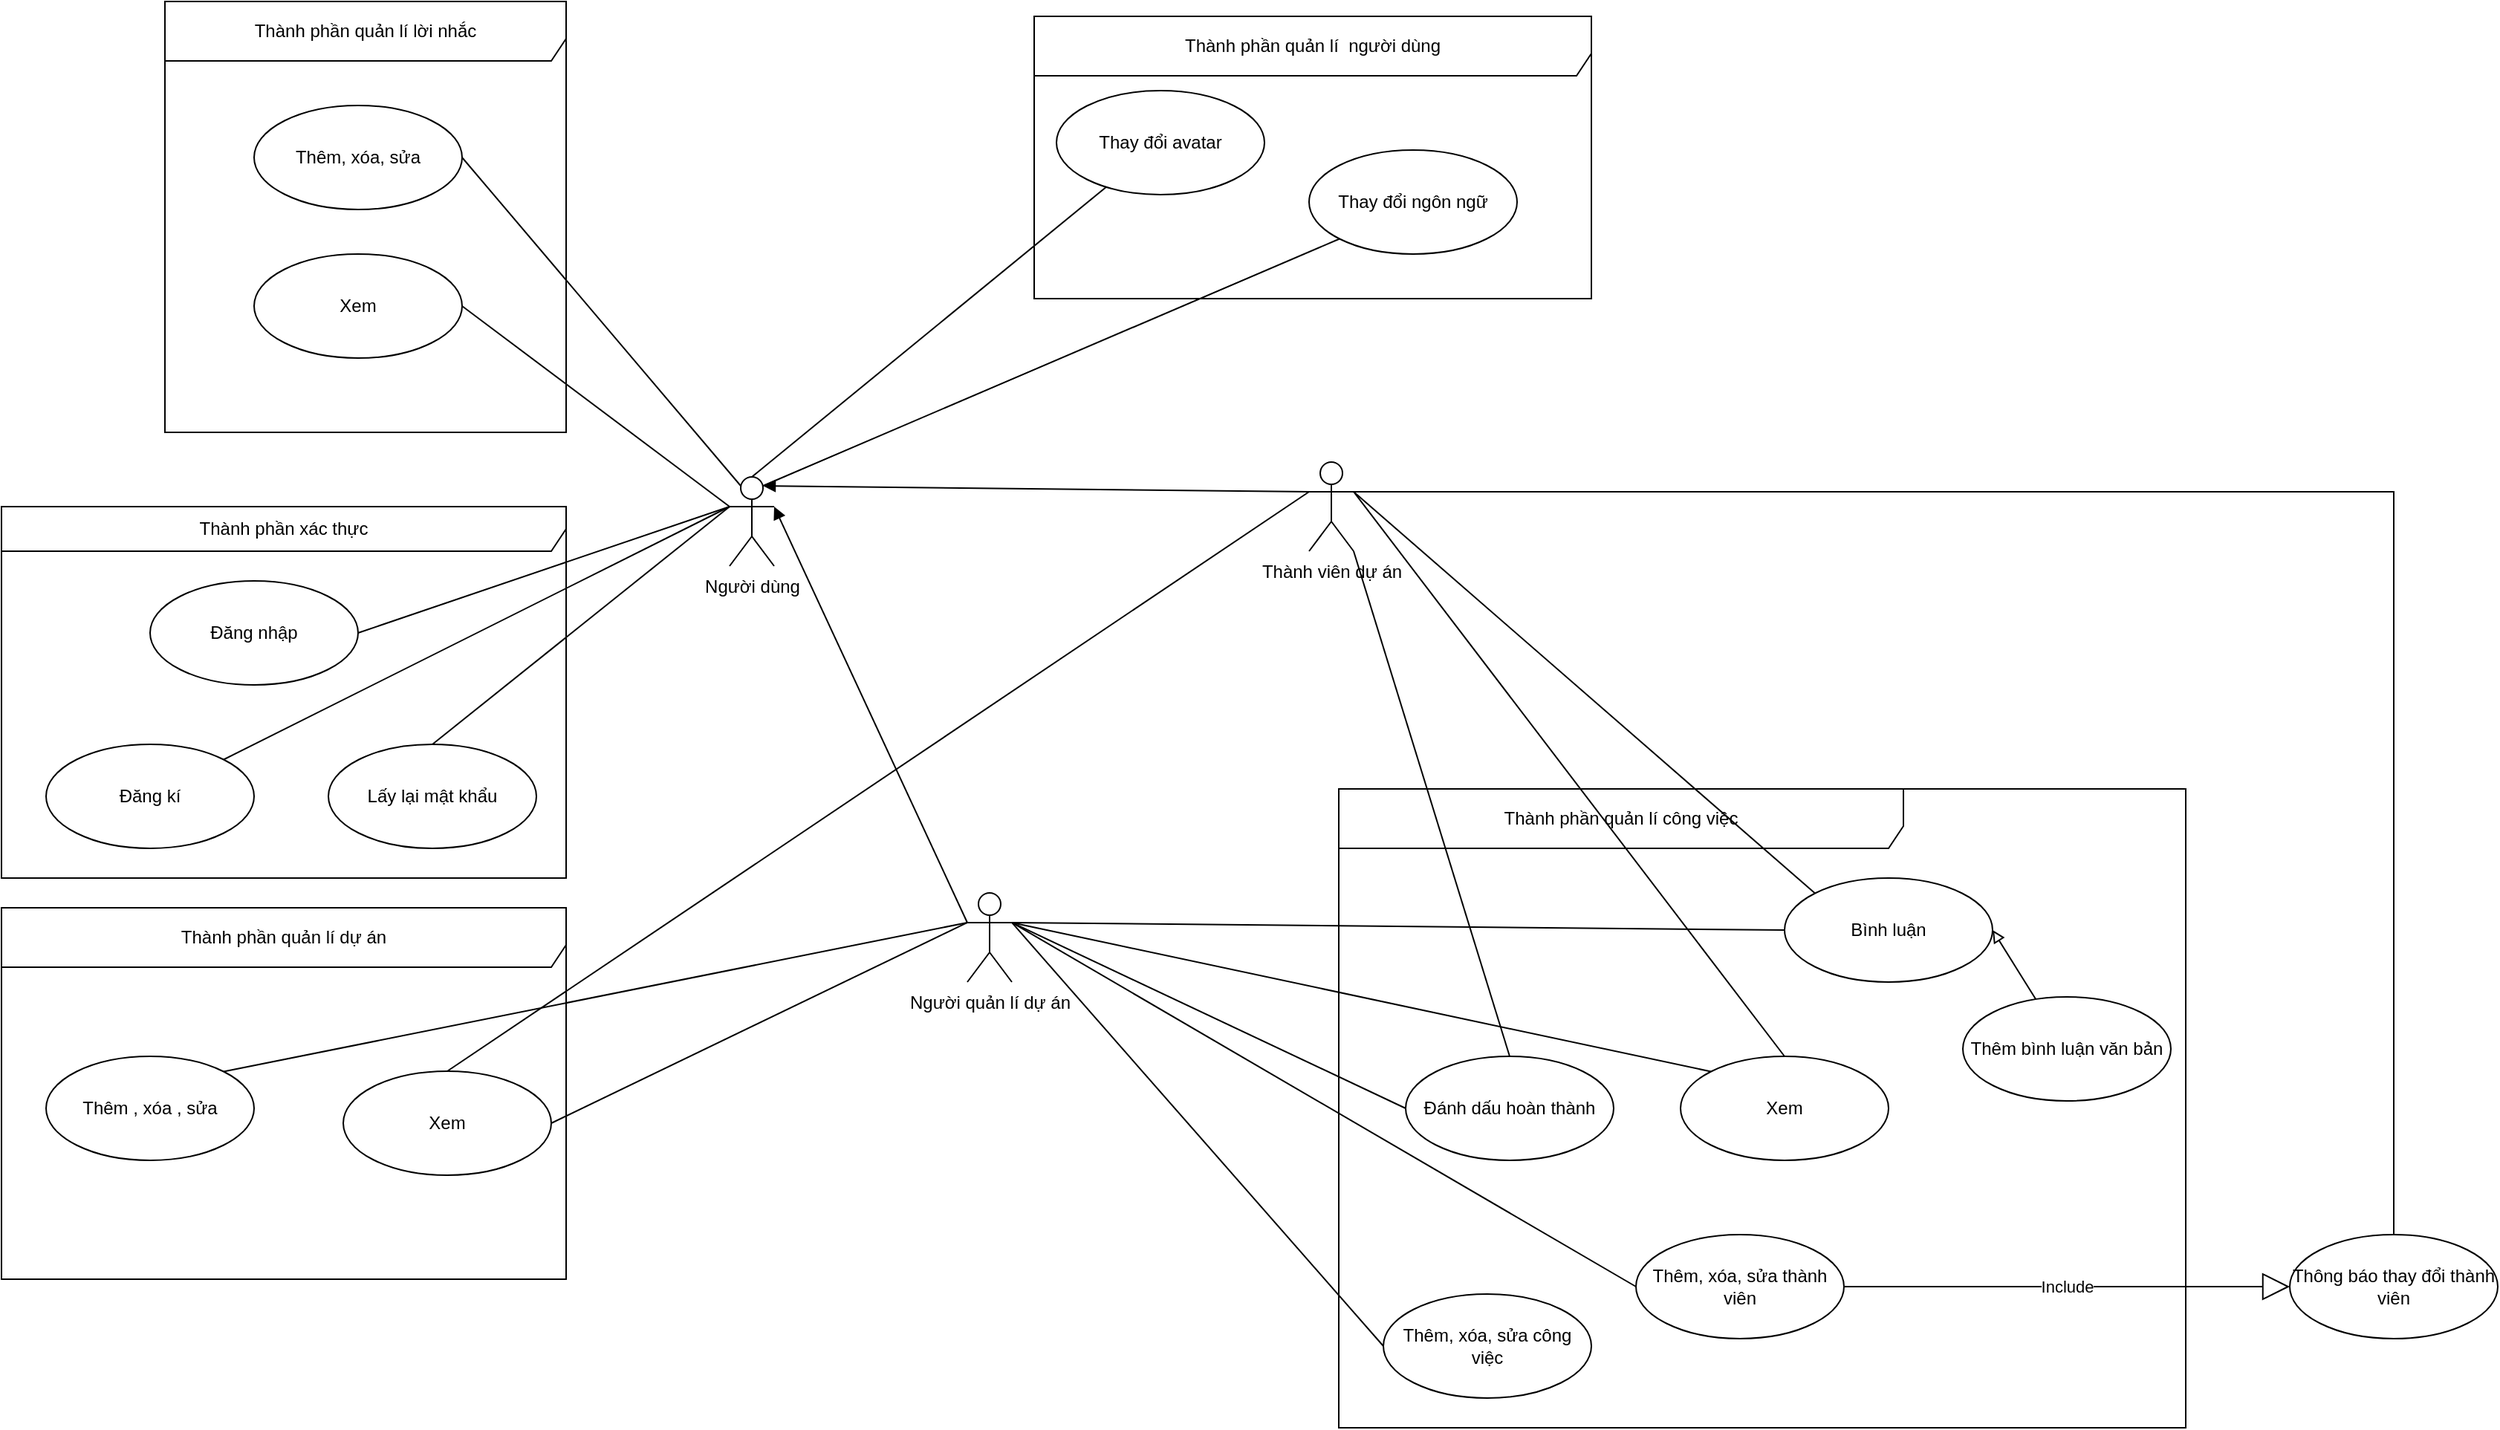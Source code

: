 <mxfile version="19.0.3" type="github">
  <diagram id="X_8xVi9THBQjups-OE64" name="Page-1">
    <mxGraphModel dx="2447" dy="2006" grid="1" gridSize="10" guides="1" tooltips="1" connect="1" arrows="1" fold="1" page="1" pageScale="1" pageWidth="850" pageHeight="1100" math="0" shadow="0">
      <root>
        <mxCell id="0" />
        <mxCell id="1" parent="0" />
        <mxCell id="iE90AT0ftvGO2HV1_IIA-29" value="Thành phần quản lí dự án" style="shape=umlFrame;whiteSpace=wrap;html=1;width=380;height=40;" vertex="1" parent="1">
          <mxGeometry x="-360" y="590" width="380" height="250" as="geometry" />
        </mxCell>
        <mxCell id="iE90AT0ftvGO2HV1_IIA-1" value="Người dùng" style="shape=umlActor;verticalLabelPosition=bottom;verticalAlign=top;html=1;" vertex="1" parent="1">
          <mxGeometry x="130" y="300" width="30" height="60" as="geometry" />
        </mxCell>
        <mxCell id="iE90AT0ftvGO2HV1_IIA-4" value="Lấy lại mật khẩu" style="ellipse;whiteSpace=wrap;html=1;" vertex="1" parent="1">
          <mxGeometry x="-140" y="480" width="140" height="70" as="geometry" />
        </mxCell>
        <mxCell id="iE90AT0ftvGO2HV1_IIA-5" value="Đăng kí" style="ellipse;whiteSpace=wrap;html=1;" vertex="1" parent="1">
          <mxGeometry x="-330" y="480" width="140" height="70" as="geometry" />
        </mxCell>
        <mxCell id="iE90AT0ftvGO2HV1_IIA-7" value="Thêm , xóa , sửa" style="ellipse;whiteSpace=wrap;html=1;" vertex="1" parent="1">
          <mxGeometry x="-330" y="690" width="140" height="70" as="geometry" />
        </mxCell>
        <mxCell id="iE90AT0ftvGO2HV1_IIA-9" value="Đăng nhập" style="ellipse;whiteSpace=wrap;html=1;" vertex="1" parent="1">
          <mxGeometry x="-260" y="370" width="140" height="70" as="geometry" />
        </mxCell>
        <mxCell id="iE90AT0ftvGO2HV1_IIA-10" value="Người quản lí dự án" style="shape=umlActor;verticalLabelPosition=bottom;verticalAlign=top;html=1;" vertex="1" parent="1">
          <mxGeometry x="290" y="580" width="30" height="60" as="geometry" />
        </mxCell>
        <mxCell id="iE90AT0ftvGO2HV1_IIA-11" value="Thành viên dự án" style="shape=umlActor;verticalLabelPosition=bottom;verticalAlign=top;html=1;" vertex="1" parent="1">
          <mxGeometry x="520" y="290" width="30" height="60" as="geometry" />
        </mxCell>
        <mxCell id="iE90AT0ftvGO2HV1_IIA-17" value="Thành phần xác thực" style="shape=umlFrame;whiteSpace=wrap;html=1;width=380;height=30;" vertex="1" parent="1">
          <mxGeometry x="-360" y="320" width="380" height="250" as="geometry" />
        </mxCell>
        <mxCell id="iE90AT0ftvGO2HV1_IIA-23" value="" style="endArrow=none;html=1;rounded=0;exitX=1;exitY=0.5;exitDx=0;exitDy=0;entryX=0;entryY=0.333;entryDx=0;entryDy=0;entryPerimeter=0;" edge="1" parent="1" source="iE90AT0ftvGO2HV1_IIA-9" target="iE90AT0ftvGO2HV1_IIA-1">
          <mxGeometry width="50" height="50" relative="1" as="geometry">
            <mxPoint x="50" y="410" as="sourcePoint" />
            <mxPoint x="100" y="360" as="targetPoint" />
          </mxGeometry>
        </mxCell>
        <mxCell id="iE90AT0ftvGO2HV1_IIA-24" value="" style="endArrow=none;html=1;rounded=0;exitX=1;exitY=0;exitDx=0;exitDy=0;" edge="1" parent="1" source="iE90AT0ftvGO2HV1_IIA-5">
          <mxGeometry width="50" height="50" relative="1" as="geometry">
            <mxPoint x="-160" y="465" as="sourcePoint" />
            <mxPoint x="130" y="320" as="targetPoint" />
          </mxGeometry>
        </mxCell>
        <mxCell id="iE90AT0ftvGO2HV1_IIA-25" value="" style="endArrow=none;html=1;rounded=0;" edge="1" parent="1">
          <mxGeometry width="50" height="50" relative="1" as="geometry">
            <mxPoint x="-70" y="480" as="sourcePoint" />
            <mxPoint x="130" y="320" as="targetPoint" />
          </mxGeometry>
        </mxCell>
        <mxCell id="iE90AT0ftvGO2HV1_IIA-27" value="" style="endArrow=none;html=1;rounded=0;exitX=1;exitY=0.333;exitDx=0;exitDy=0;entryX=0;entryY=0.333;entryDx=0;entryDy=0;entryPerimeter=0;exitPerimeter=0;startArrow=block;startFill=1;" edge="1" parent="1" source="iE90AT0ftvGO2HV1_IIA-1" target="iE90AT0ftvGO2HV1_IIA-10">
          <mxGeometry width="50" height="50" relative="1" as="geometry">
            <mxPoint x="-50" y="600" as="sourcePoint" />
            <mxPoint x="200" y="515" as="targetPoint" />
          </mxGeometry>
        </mxCell>
        <mxCell id="iE90AT0ftvGO2HV1_IIA-28" value="" style="endArrow=none;html=1;rounded=0;entryX=0;entryY=0.333;entryDx=0;entryDy=0;entryPerimeter=0;startArrow=block;startFill=1;exitX=0.75;exitY=0.1;exitDx=0;exitDy=0;exitPerimeter=0;" edge="1" parent="1" source="iE90AT0ftvGO2HV1_IIA-1" target="iE90AT0ftvGO2HV1_IIA-11">
          <mxGeometry width="50" height="50" relative="1" as="geometry">
            <mxPoint x="160" y="320" as="sourcePoint" />
            <mxPoint x="140" y="150" as="targetPoint" />
            <Array as="points" />
          </mxGeometry>
        </mxCell>
        <mxCell id="iE90AT0ftvGO2HV1_IIA-33" value="" style="endArrow=none;html=1;rounded=0;entryX=0;entryY=0.333;entryDx=0;entryDy=0;entryPerimeter=0;exitX=1;exitY=0;exitDx=0;exitDy=0;startArrow=none;jumpStyle=none;sketch=0;jumpSize=5;" edge="1" parent="1" source="iE90AT0ftvGO2HV1_IIA-7" target="iE90AT0ftvGO2HV1_IIA-10">
          <mxGeometry width="50" height="50" relative="1" as="geometry">
            <mxPoint x="-180" y="765" as="sourcePoint" />
            <mxPoint x="120" y="730" as="targetPoint" />
          </mxGeometry>
        </mxCell>
        <mxCell id="iE90AT0ftvGO2HV1_IIA-36" value="" style="endArrow=none;html=1;rounded=0;exitX=1;exitY=0.5;exitDx=0;exitDy=0;entryX=0;entryY=0.333;entryDx=0;entryDy=0;entryPerimeter=0;" edge="1" parent="1" source="iE90AT0ftvGO2HV1_IIA-31" target="iE90AT0ftvGO2HV1_IIA-10">
          <mxGeometry width="50" height="50" relative="1" as="geometry">
            <mxPoint x="-177.14" y="762.6" as="sourcePoint" />
            <mxPoint x="130" y="320" as="targetPoint" />
          </mxGeometry>
        </mxCell>
        <mxCell id="iE90AT0ftvGO2HV1_IIA-38" value="Thành phần quản lí công việc" style="shape=umlFrame;whiteSpace=wrap;html=1;width=380;height=40;" vertex="1" parent="1">
          <mxGeometry x="540" y="510" width="570" height="430" as="geometry" />
        </mxCell>
        <mxCell id="iE90AT0ftvGO2HV1_IIA-40" value="Xem" style="ellipse;whiteSpace=wrap;html=1;" vertex="1" parent="1">
          <mxGeometry x="770" y="690" width="140" height="70" as="geometry" />
        </mxCell>
        <mxCell id="iE90AT0ftvGO2HV1_IIA-39" value="Thêm, xóa, sửa công việc" style="ellipse;whiteSpace=wrap;html=1;" vertex="1" parent="1">
          <mxGeometry x="570" y="850" width="140" height="70" as="geometry" />
        </mxCell>
        <mxCell id="iE90AT0ftvGO2HV1_IIA-48" value="Đánh dấu hoàn thành" style="ellipse;whiteSpace=wrap;html=1;" vertex="1" parent="1">
          <mxGeometry x="585" y="690" width="140" height="70" as="geometry" />
        </mxCell>
        <mxCell id="iE90AT0ftvGO2HV1_IIA-31" value="Xem" style="ellipse;whiteSpace=wrap;html=1;" vertex="1" parent="1">
          <mxGeometry x="-130" y="700" width="140" height="70" as="geometry" />
        </mxCell>
        <mxCell id="iE90AT0ftvGO2HV1_IIA-50" value="" style="endArrow=none;html=1;rounded=0;exitX=0.5;exitY=0;exitDx=0;exitDy=0;entryX=0;entryY=0.333;entryDx=0;entryDy=0;entryPerimeter=0;" edge="1" parent="1" source="iE90AT0ftvGO2HV1_IIA-31" target="iE90AT0ftvGO2HV1_IIA-11">
          <mxGeometry width="50" height="50" relative="1" as="geometry">
            <mxPoint x="80" y="550" as="sourcePoint" />
            <mxPoint x="520" y="310" as="targetPoint" />
          </mxGeometry>
        </mxCell>
        <mxCell id="iE90AT0ftvGO2HV1_IIA-51" value="" style="endArrow=none;html=1;rounded=0;exitX=1;exitY=0.333;exitDx=0;exitDy=0;entryX=0;entryY=0.5;entryDx=0;entryDy=0;exitPerimeter=0;" edge="1" parent="1" source="iE90AT0ftvGO2HV1_IIA-10" target="iE90AT0ftvGO2HV1_IIA-39">
          <mxGeometry width="50" height="50" relative="1" as="geometry">
            <mxPoint x="140" y="820" as="sourcePoint" />
            <mxPoint x="490" y="720" as="targetPoint" />
          </mxGeometry>
        </mxCell>
        <mxCell id="iE90AT0ftvGO2HV1_IIA-52" value="" style="endArrow=none;html=1;rounded=0;exitX=1;exitY=0.333;exitDx=0;exitDy=0;entryX=0;entryY=0;entryDx=0;entryDy=0;exitPerimeter=0;" edge="1" parent="1" source="iE90AT0ftvGO2HV1_IIA-10" target="iE90AT0ftvGO2HV1_IIA-40">
          <mxGeometry width="50" height="50" relative="1" as="geometry">
            <mxPoint x="400" y="452.5" as="sourcePoint" />
            <mxPoint x="665.0" y="577.5" as="targetPoint" />
          </mxGeometry>
        </mxCell>
        <mxCell id="iE90AT0ftvGO2HV1_IIA-53" value="" style="endArrow=none;html=1;rounded=0;exitX=1;exitY=0.333;exitDx=0;exitDy=0;entryX=0.5;entryY=0;entryDx=0;entryDy=0;exitPerimeter=0;" edge="1" parent="1" source="iE90AT0ftvGO2HV1_IIA-11" target="iE90AT0ftvGO2HV1_IIA-40">
          <mxGeometry width="50" height="50" relative="1" as="geometry">
            <mxPoint x="525" y="430" as="sourcePoint" />
            <mxPoint x="790.0" y="555" as="targetPoint" />
          </mxGeometry>
        </mxCell>
        <mxCell id="iE90AT0ftvGO2HV1_IIA-54" value="" style="endArrow=none;html=1;rounded=0;entryX=0;entryY=0.5;entryDx=0;entryDy=0;exitX=1;exitY=0.333;exitDx=0;exitDy=0;exitPerimeter=0;" edge="1" parent="1" source="iE90AT0ftvGO2HV1_IIA-10" target="iE90AT0ftvGO2HV1_IIA-48">
          <mxGeometry width="50" height="50" relative="1" as="geometry">
            <mxPoint x="380" y="720" as="sourcePoint" />
            <mxPoint x="595.0" y="735" as="targetPoint" />
          </mxGeometry>
        </mxCell>
        <mxCell id="iE90AT0ftvGO2HV1_IIA-55" value="" style="endArrow=none;html=1;rounded=0;entryX=0.5;entryY=0;entryDx=0;entryDy=0;exitX=1;exitY=1;exitDx=0;exitDy=0;exitPerimeter=0;" edge="1" parent="1" source="iE90AT0ftvGO2HV1_IIA-11" target="iE90AT0ftvGO2HV1_IIA-48">
          <mxGeometry width="50" height="50" relative="1" as="geometry">
            <mxPoint x="330" y="610" as="sourcePoint" />
            <mxPoint x="680.0" y="835" as="targetPoint" />
          </mxGeometry>
        </mxCell>
        <mxCell id="iE90AT0ftvGO2HV1_IIA-56" value="Thành phần quản lí lời nhắc" style="shape=umlFrame;whiteSpace=wrap;html=1;width=380;height=40;" vertex="1" parent="1">
          <mxGeometry x="-250" y="-20" width="270" height="290" as="geometry" />
        </mxCell>
        <mxCell id="iE90AT0ftvGO2HV1_IIA-57" value="Thêm, xóa, sửa" style="ellipse;whiteSpace=wrap;html=1;" vertex="1" parent="1">
          <mxGeometry x="-190" y="50" width="140" height="70" as="geometry" />
        </mxCell>
        <mxCell id="iE90AT0ftvGO2HV1_IIA-58" value="Xem" style="ellipse;whiteSpace=wrap;html=1;" vertex="1" parent="1">
          <mxGeometry x="-190" y="150" width="140" height="70" as="geometry" />
        </mxCell>
        <mxCell id="iE90AT0ftvGO2HV1_IIA-59" value="" style="endArrow=none;html=1;rounded=0;exitX=1;exitY=0.5;exitDx=0;exitDy=0;entryX=0;entryY=0.333;entryDx=0;entryDy=0;entryPerimeter=0;" edge="1" parent="1" source="iE90AT0ftvGO2HV1_IIA-58" target="iE90AT0ftvGO2HV1_IIA-1">
          <mxGeometry width="50" height="50" relative="1" as="geometry">
            <mxPoint x="-20" y="200" as="sourcePoint" />
            <mxPoint x="110" y="480" as="targetPoint" />
          </mxGeometry>
        </mxCell>
        <mxCell id="iE90AT0ftvGO2HV1_IIA-60" value="" style="endArrow=none;html=1;rounded=0;exitX=1;exitY=0.5;exitDx=0;exitDy=0;entryX=0.25;entryY=0.1;entryDx=0;entryDy=0;entryPerimeter=0;" edge="1" parent="1" source="iE90AT0ftvGO2HV1_IIA-57" target="iE90AT0ftvGO2HV1_IIA-1">
          <mxGeometry width="50" height="50" relative="1" as="geometry">
            <mxPoint x="-40" y="195" as="sourcePoint" />
            <mxPoint x="140" y="330" as="targetPoint" />
          </mxGeometry>
        </mxCell>
        <mxCell id="iE90AT0ftvGO2HV1_IIA-65" value="Thêm, xóa, sửa thành viên" style="ellipse;whiteSpace=wrap;html=1;" vertex="1" parent="1">
          <mxGeometry x="740" y="810" width="140" height="70" as="geometry" />
        </mxCell>
        <mxCell id="iE90AT0ftvGO2HV1_IIA-66" value="" style="endArrow=none;html=1;rounded=0;exitX=1;exitY=0.333;exitDx=0;exitDy=0;entryX=0;entryY=0.5;entryDx=0;entryDy=0;exitPerimeter=0;" edge="1" parent="1" source="iE90AT0ftvGO2HV1_IIA-10" target="iE90AT0ftvGO2HV1_IIA-65">
          <mxGeometry width="50" height="50" relative="1" as="geometry">
            <mxPoint x="330" y="610" as="sourcePoint" />
            <mxPoint x="580" y="895" as="targetPoint" />
          </mxGeometry>
        </mxCell>
        <mxCell id="iE90AT0ftvGO2HV1_IIA-70" style="rounded=0;sketch=0;jumpStyle=none;jumpSize=5;orthogonalLoop=1;jettySize=auto;elbow=vertical;html=1;exitX=0.5;exitY=0;exitDx=0;exitDy=0;entryX=1;entryY=0.333;entryDx=0;entryDy=0;entryPerimeter=0;endArrow=none;endFill=0;" edge="1" parent="1" source="iE90AT0ftvGO2HV1_IIA-68" target="iE90AT0ftvGO2HV1_IIA-11">
          <mxGeometry relative="1" as="geometry">
            <Array as="points">
              <mxPoint x="1250" y="310" />
            </Array>
          </mxGeometry>
        </mxCell>
        <mxCell id="iE90AT0ftvGO2HV1_IIA-68" value="Thông báo thay đổi thành viên" style="ellipse;whiteSpace=wrap;html=1;" vertex="1" parent="1">
          <mxGeometry x="1180" y="810" width="140" height="70" as="geometry" />
        </mxCell>
        <mxCell id="iE90AT0ftvGO2HV1_IIA-69" value="Include" style="endArrow=block;endSize=16;endFill=0;html=1;rounded=0;sketch=0;elbow=vertical;jumpStyle=none;jumpSize=5;exitX=1;exitY=0.5;exitDx=0;exitDy=0;entryX=0;entryY=0.5;entryDx=0;entryDy=0;" edge="1" parent="1" source="iE90AT0ftvGO2HV1_IIA-65" target="iE90AT0ftvGO2HV1_IIA-68">
          <mxGeometry width="160" relative="1" as="geometry">
            <mxPoint x="970" y="900" as="sourcePoint" />
            <mxPoint x="1130" y="900" as="targetPoint" />
          </mxGeometry>
        </mxCell>
        <mxCell id="iE90AT0ftvGO2HV1_IIA-71" value="Bình luận" style="ellipse;whiteSpace=wrap;html=1;" vertex="1" parent="1">
          <mxGeometry x="840" y="570" width="140" height="70" as="geometry" />
        </mxCell>
        <mxCell id="iE90AT0ftvGO2HV1_IIA-72" value="" style="endArrow=none;html=1;rounded=0;exitX=1;exitY=0.333;exitDx=0;exitDy=0;entryX=0;entryY=0;entryDx=0;entryDy=0;exitPerimeter=0;" edge="1" parent="1" source="iE90AT0ftvGO2HV1_IIA-11" target="iE90AT0ftvGO2HV1_IIA-71">
          <mxGeometry width="50" height="50" relative="1" as="geometry">
            <mxPoint x="590" y="270" as="sourcePoint" />
            <mxPoint x="880" y="650" as="targetPoint" />
          </mxGeometry>
        </mxCell>
        <mxCell id="iE90AT0ftvGO2HV1_IIA-73" value="" style="endArrow=none;html=1;rounded=0;exitX=1;exitY=0.333;exitDx=0;exitDy=0;entryX=0;entryY=0.5;entryDx=0;entryDy=0;exitPerimeter=0;" edge="1" parent="1" source="iE90AT0ftvGO2HV1_IIA-10" target="iE90AT0ftvGO2HV1_IIA-71">
          <mxGeometry width="50" height="50" relative="1" as="geometry">
            <mxPoint x="570" y="330" as="sourcePoint" />
            <mxPoint x="860" y="710" as="targetPoint" />
          </mxGeometry>
        </mxCell>
        <mxCell id="iE90AT0ftvGO2HV1_IIA-75" style="edgeStyle=none;rounded=0;sketch=0;jumpStyle=none;jumpSize=5;orthogonalLoop=1;jettySize=auto;html=1;entryX=1;entryY=0.5;entryDx=0;entryDy=0;startArrow=none;startFill=0;endArrow=block;endFill=0;elbow=vertical;" edge="1" parent="1" source="iE90AT0ftvGO2HV1_IIA-74" target="iE90AT0ftvGO2HV1_IIA-71">
          <mxGeometry relative="1" as="geometry" />
        </mxCell>
        <mxCell id="iE90AT0ftvGO2HV1_IIA-74" value="Thêm bình luận văn bản" style="ellipse;whiteSpace=wrap;html=1;" vertex="1" parent="1">
          <mxGeometry x="960" y="650" width="140" height="70" as="geometry" />
        </mxCell>
        <mxCell id="iE90AT0ftvGO2HV1_IIA-76" value="Thành phần quản lí&amp;nbsp; người dùng" style="shape=umlFrame;whiteSpace=wrap;html=1;width=380;height=40;" vertex="1" parent="1">
          <mxGeometry x="335" y="-10" width="375" height="190" as="geometry" />
        </mxCell>
        <mxCell id="iE90AT0ftvGO2HV1_IIA-77" value="Thay đổi avatar" style="ellipse;whiteSpace=wrap;html=1;" vertex="1" parent="1">
          <mxGeometry x="350" y="40" width="140" height="70" as="geometry" />
        </mxCell>
        <mxCell id="iE90AT0ftvGO2HV1_IIA-78" value="Thay đổi ngôn ngữ" style="ellipse;whiteSpace=wrap;html=1;" vertex="1" parent="1">
          <mxGeometry x="520" y="80" width="140" height="70" as="geometry" />
        </mxCell>
        <mxCell id="iE90AT0ftvGO2HV1_IIA-80" value="" style="endArrow=none;html=1;rounded=0;entryX=0.5;entryY=0;entryDx=0;entryDy=0;entryPerimeter=0;" edge="1" parent="1" source="iE90AT0ftvGO2HV1_IIA-77" target="iE90AT0ftvGO2HV1_IIA-1">
          <mxGeometry width="50" height="50" relative="1" as="geometry">
            <mxPoint x="170.0" y="70" as="sourcePoint" />
            <mxPoint x="357.5" y="291" as="targetPoint" />
          </mxGeometry>
        </mxCell>
        <mxCell id="iE90AT0ftvGO2HV1_IIA-81" value="" style="endArrow=none;html=1;rounded=0;exitX=0;exitY=1;exitDx=0;exitDy=0;entryX=0.75;entryY=0.1;entryDx=0;entryDy=0;entryPerimeter=0;" edge="1" parent="1" source="iE90AT0ftvGO2HV1_IIA-78" target="iE90AT0ftvGO2HV1_IIA-1">
          <mxGeometry width="50" height="50" relative="1" as="geometry">
            <mxPoint x="211.25" y="70" as="sourcePoint" />
            <mxPoint x="398.75" y="291" as="targetPoint" />
          </mxGeometry>
        </mxCell>
      </root>
    </mxGraphModel>
  </diagram>
</mxfile>
